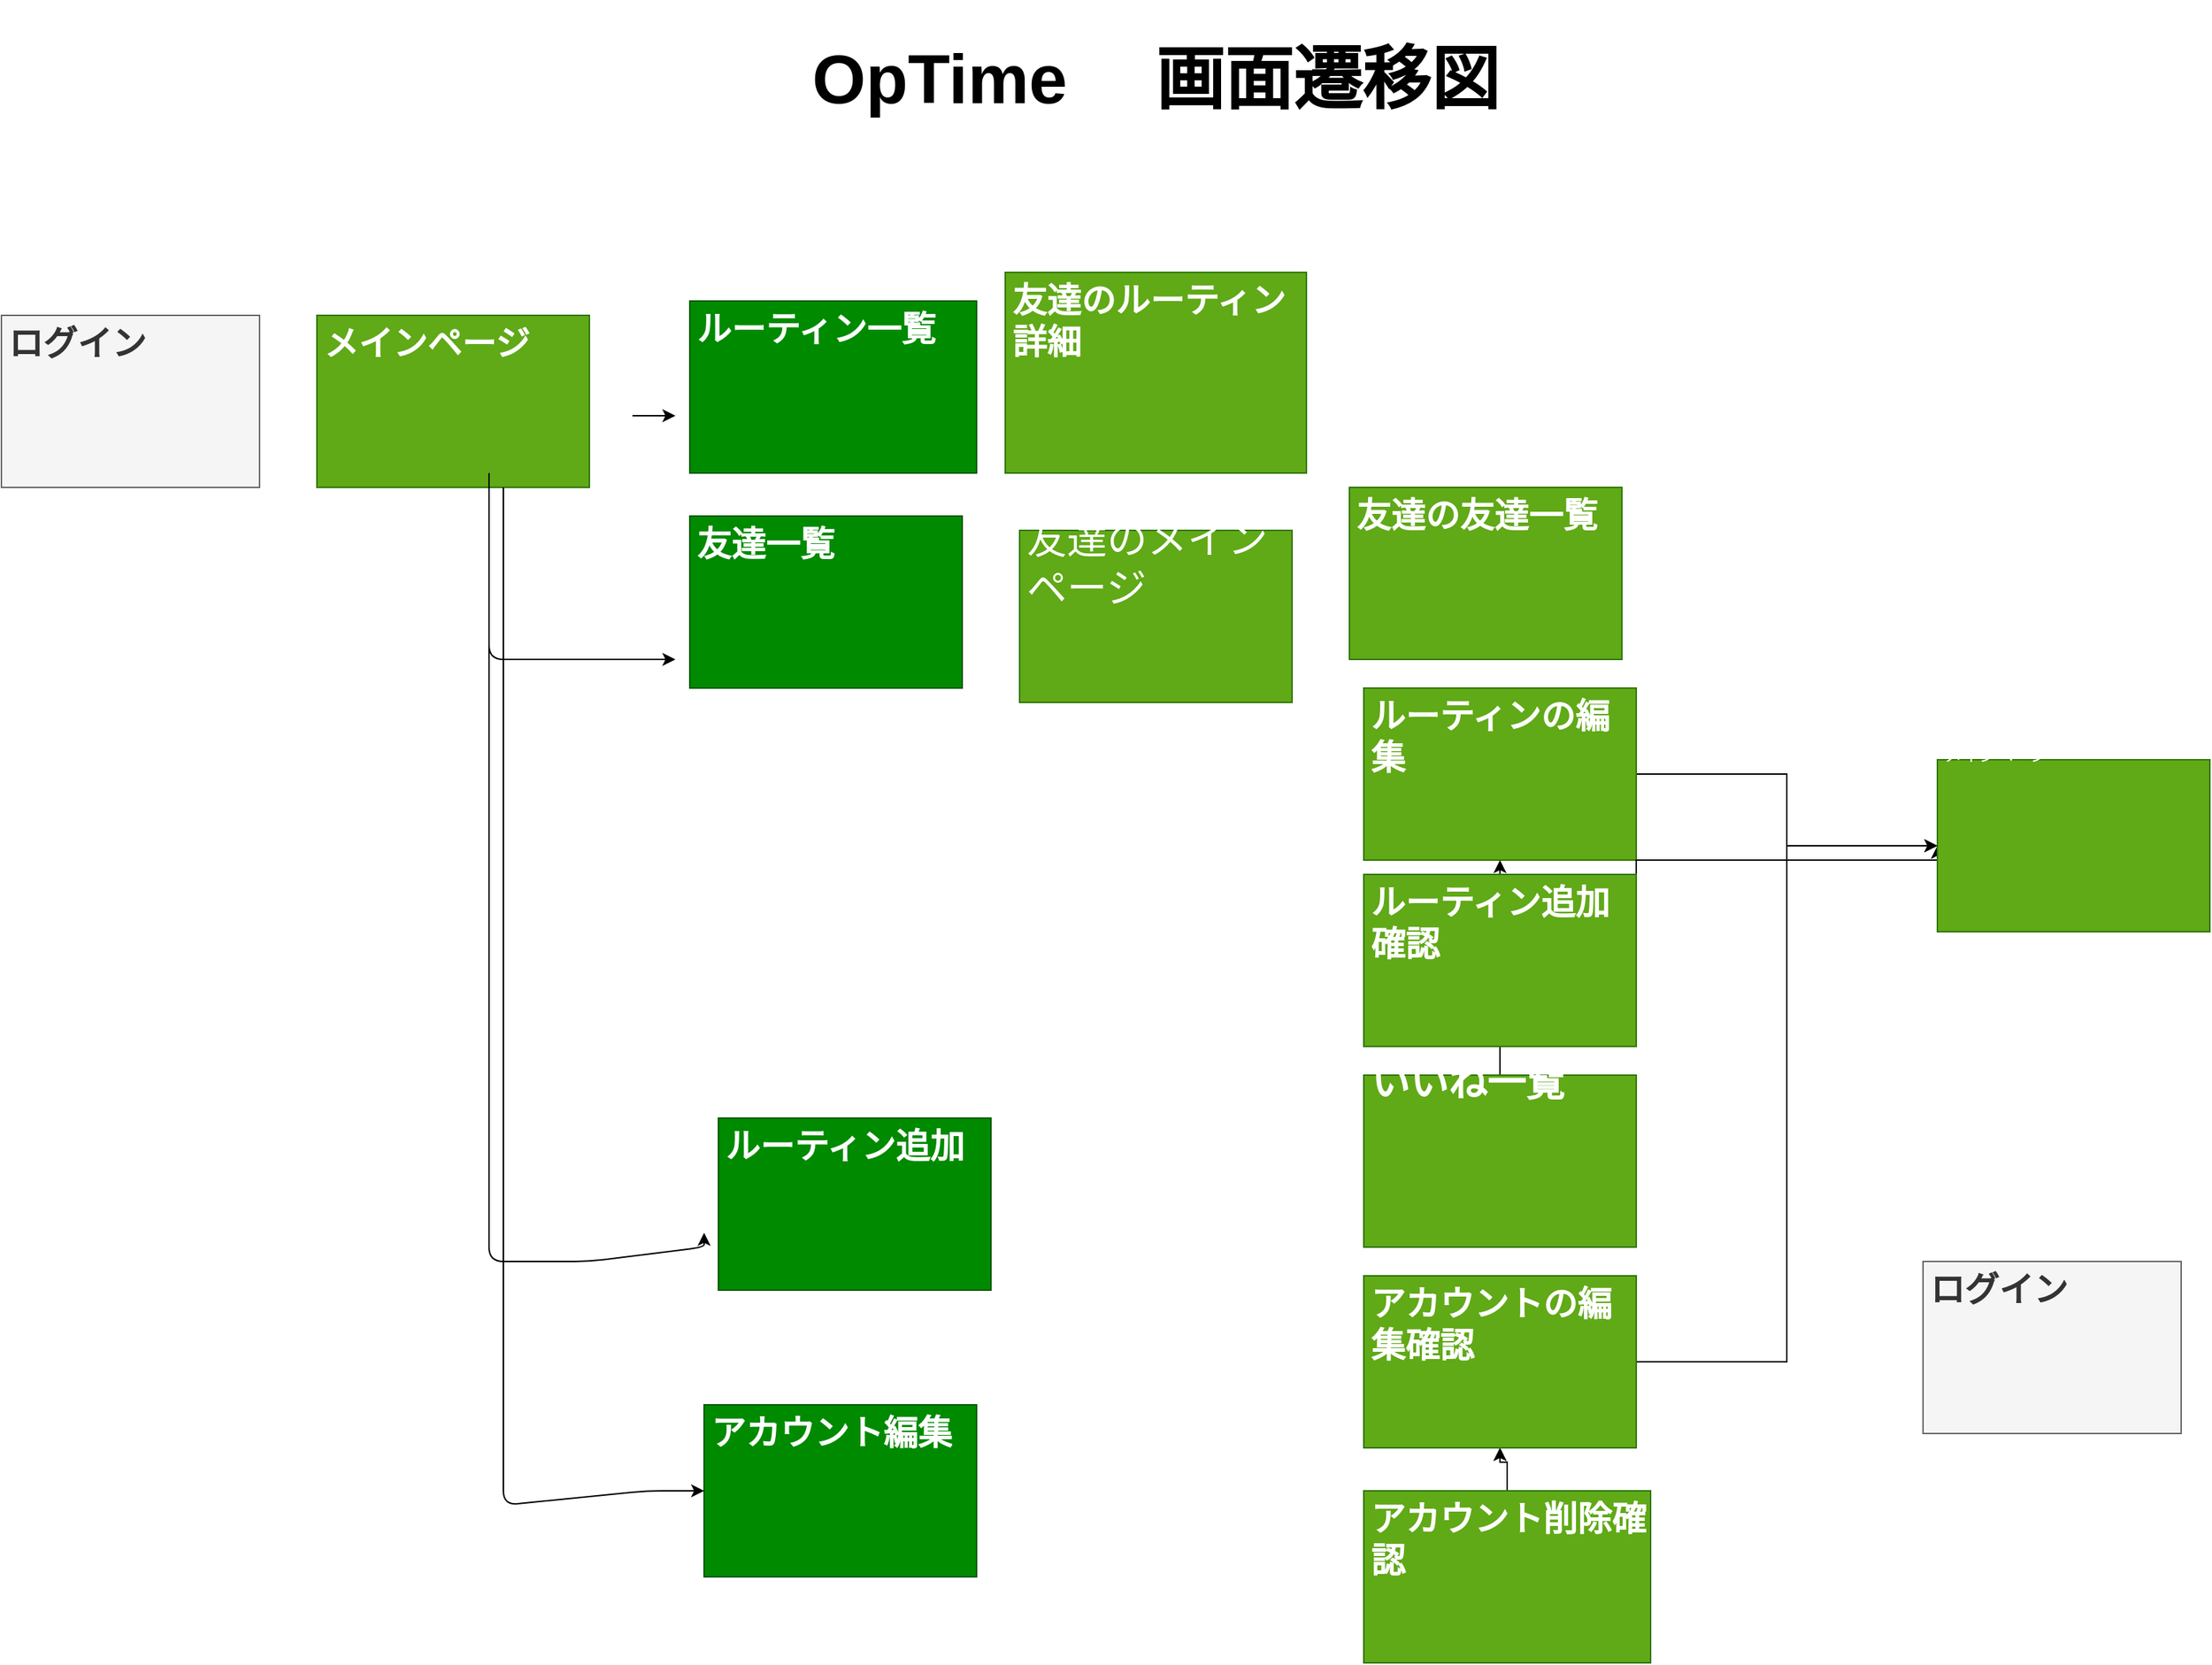 <mxfile>
    <diagram id="IH21VFeNNHpdFwf4QZEB" name="ページ1">
        <mxGraphModel dx="1845" dy="1987" grid="1" gridSize="10" guides="1" tooltips="1" connect="1" arrows="1" fold="1" page="1" pageScale="1" pageWidth="827" pageHeight="1169" math="0" shadow="0">
            <root>
                <mxCell id="0"/>
                <mxCell id="1" parent="0"/>
                <mxCell id="2" value="&lt;h1&gt;ログイン&lt;/h1&gt;" style="text;html=1;spacing=5;spacingTop=-20;whiteSpace=wrap;overflow=hidden;rounded=0;fillColor=#f5f5f5;strokeColor=#666666;fontColor=#333333;" vertex="1" parent="1">
                    <mxGeometry x="40" width="180" height="120" as="geometry"/>
                </mxCell>
                <mxCell id="6" value="" style="edgeStyle=orthogonalEdgeStyle;rounded=0;orthogonalLoop=1;jettySize=auto;html=1;" edge="1" parent="1">
                    <mxGeometry relative="1" as="geometry">
                        <mxPoint x="480" y="70" as="sourcePoint"/>
                        <mxPoint x="510" y="70" as="targetPoint"/>
                    </mxGeometry>
                </mxCell>
                <mxCell id="10" value="&lt;h1&gt;ルーティン追加&lt;/h1&gt;" style="text;html=1;strokeColor=#005700;fillColor=#008a00;spacing=5;spacingTop=-20;whiteSpace=wrap;overflow=hidden;rounded=0;fontColor=#ffffff;" vertex="1" parent="1">
                    <mxGeometry x="540" y="560" width="190" height="120" as="geometry"/>
                </mxCell>
                <mxCell id="11" value="&lt;h1&gt;友達一覧&lt;/h1&gt;" style="text;html=1;strokeColor=#005700;fillColor=#008a00;spacing=5;spacingTop=-20;whiteSpace=wrap;overflow=hidden;rounded=0;fontColor=#ffffff;" vertex="1" parent="1">
                    <mxGeometry x="520" y="140" width="190" height="120" as="geometry"/>
                </mxCell>
                <mxCell id="12" value="&lt;h1&gt;ルーティン一覧&lt;/h1&gt;" style="text;html=1;strokeColor=#005700;fillColor=#008a00;spacing=5;spacingTop=-20;whiteSpace=wrap;overflow=hidden;rounded=0;fontColor=#ffffff;" vertex="1" parent="1">
                    <mxGeometry x="520" y="-10" width="200" height="120" as="geometry"/>
                </mxCell>
                <mxCell id="15" value="" style="endArrow=classic;html=1;exitX=0.5;exitY=1;exitDx=0;exitDy=0;" edge="1" parent="1">
                    <mxGeometry width="50" height="50" relative="1" as="geometry">
                        <mxPoint x="380" y="50" as="sourcePoint"/>
                        <mxPoint x="510" y="240" as="targetPoint"/>
                        <Array as="points">
                            <mxPoint x="380" y="240"/>
                        </Array>
                    </mxGeometry>
                </mxCell>
                <mxCell id="16" value="&lt;h1&gt;アカウント編集&lt;/h1&gt;" style="text;html=1;strokeColor=#005700;fillColor=#008a00;spacing=5;spacingTop=-20;whiteSpace=wrap;overflow=hidden;rounded=0;fontColor=#ffffff;" vertex="1" parent="1">
                    <mxGeometry x="530" y="760" width="190" height="120" as="geometry"/>
                </mxCell>
                <mxCell id="17" value="&lt;h1&gt;友達のルーティン詳細&lt;/h1&gt;" style="text;html=1;strokeColor=#2D7600;fillColor=#60a917;spacing=5;spacingTop=-20;whiteSpace=wrap;overflow=hidden;rounded=0;fontColor=#ffffff;" vertex="1" parent="1">
                    <mxGeometry x="740" y="-30" width="210" height="140" as="geometry"/>
                </mxCell>
                <mxCell id="19" value="&lt;font style=&quot;font-size: 28px&quot;&gt;友達のメインページ&lt;/font&gt;" style="text;html=1;strokeColor=#2D7600;fillColor=#60a917;spacing=5;spacingTop=-20;whiteSpace=wrap;overflow=hidden;rounded=0;fontColor=#ffffff;" vertex="1" parent="1">
                    <mxGeometry x="750" y="150" width="190" height="120" as="geometry"/>
                </mxCell>
                <mxCell id="40" style="edgeStyle=orthogonalEdgeStyle;rounded=0;orthogonalLoop=1;jettySize=auto;html=1;exitX=1;exitY=0.5;exitDx=0;exitDy=0;entryX=0;entryY=0.5;entryDx=0;entryDy=0;" edge="1" parent="1" source="20" target="27">
                    <mxGeometry relative="1" as="geometry"/>
                </mxCell>
                <mxCell id="20" value="&lt;h1&gt;ルーティンの編集&lt;/h1&gt;" style="text;html=1;strokeColor=#2D7600;fillColor=#60a917;spacing=5;spacingTop=-20;whiteSpace=wrap;overflow=hidden;rounded=0;fontColor=#ffffff;" vertex="1" parent="1">
                    <mxGeometry x="990" y="260" width="190" height="120" as="geometry"/>
                </mxCell>
                <mxCell id="29" style="edgeStyle=orthogonalEdgeStyle;rounded=0;orthogonalLoop=1;jettySize=auto;html=1;exitX=0.5;exitY=0;exitDx=0;exitDy=0;" edge="1" parent="1" source="21" target="20">
                    <mxGeometry relative="1" as="geometry"/>
                </mxCell>
                <mxCell id="21" value="&lt;font style=&quot;font-size: 27px&quot;&gt;&lt;b&gt;いいね一覧&lt;/b&gt;&lt;/font&gt;" style="text;html=1;strokeColor=#2D7600;fillColor=#60a917;spacing=5;spacingTop=-20;whiteSpace=wrap;overflow=hidden;rounded=0;fontColor=#ffffff;" vertex="1" parent="1">
                    <mxGeometry x="990" y="530" width="190" height="120" as="geometry"/>
                </mxCell>
                <mxCell id="41" style="edgeStyle=orthogonalEdgeStyle;rounded=0;orthogonalLoop=1;jettySize=auto;html=1;exitX=1;exitY=0.5;exitDx=0;exitDy=0;" edge="1" parent="1" source="23">
                    <mxGeometry relative="1" as="geometry">
                        <mxPoint x="1390" y="370" as="targetPoint"/>
                        <Array as="points">
                            <mxPoint x="1180" y="380"/>
                            <mxPoint x="1390" y="380"/>
                        </Array>
                    </mxGeometry>
                </mxCell>
                <mxCell id="23" value="&lt;h1&gt;ルーティン追加確認&lt;/h1&gt;" style="text;html=1;strokeColor=#2D7600;fillColor=#60a917;spacing=5;spacingTop=-20;whiteSpace=wrap;overflow=hidden;rounded=0;fontColor=#ffffff;" vertex="1" parent="1">
                    <mxGeometry x="990" y="390" width="190" height="120" as="geometry"/>
                </mxCell>
                <mxCell id="32" value="" style="edgeStyle=orthogonalEdgeStyle;rounded=0;orthogonalLoop=1;jettySize=auto;html=1;" edge="1" parent="1" source="25" target="28">
                    <mxGeometry relative="1" as="geometry"/>
                </mxCell>
                <mxCell id="33" value="" style="edgeStyle=orthogonalEdgeStyle;rounded=0;orthogonalLoop=1;jettySize=auto;html=1;" edge="1" parent="1" source="25" target="28">
                    <mxGeometry relative="1" as="geometry"/>
                </mxCell>
                <mxCell id="25" value="&lt;h1&gt;アカウント削除確認&lt;/h1&gt;" style="text;html=1;strokeColor=#2D7600;fillColor=#60a917;spacing=5;spacingTop=-20;whiteSpace=wrap;overflow=hidden;rounded=0;fontColor=#ffffff;" vertex="1" parent="1">
                    <mxGeometry x="990" y="820" width="200" height="120" as="geometry"/>
                </mxCell>
                <mxCell id="27" value="メインページ" style="text;html=1;strokeColor=#2D7600;fillColor=#60a917;spacing=5;spacingTop=-20;whiteSpace=wrap;overflow=hidden;rounded=0;fontColor=#ffffff;" vertex="1" parent="1">
                    <mxGeometry x="1390" y="310" width="190" height="120" as="geometry"/>
                </mxCell>
                <mxCell id="42" style="edgeStyle=orthogonalEdgeStyle;rounded=0;orthogonalLoop=1;jettySize=auto;html=1;exitX=1;exitY=0.5;exitDx=0;exitDy=0;entryX=0;entryY=0.5;entryDx=0;entryDy=0;" edge="1" parent="1" source="28" target="27">
                    <mxGeometry relative="1" as="geometry"/>
                </mxCell>
                <mxCell id="28" value="&lt;h1&gt;アカウントの編集確認&lt;/h1&gt;" style="text;html=1;strokeColor=#2D7600;fillColor=#60a917;spacing=5;spacingTop=-20;whiteSpace=wrap;overflow=hidden;rounded=0;fontColor=#ffffff;" vertex="1" parent="1">
                    <mxGeometry x="990" y="670" width="190" height="120" as="geometry"/>
                </mxCell>
                <mxCell id="30" value="&lt;h1&gt;メインページ&lt;/h1&gt;" style="text;html=1;strokeColor=#2D7600;fillColor=#60a917;spacing=5;spacingTop=-20;whiteSpace=wrap;overflow=hidden;rounded=0;fontColor=#ffffff;" vertex="1" parent="1">
                    <mxGeometry x="260" width="190" height="120" as="geometry"/>
                </mxCell>
                <mxCell id="31" value="&lt;h1&gt;ログイン&lt;/h1&gt;" style="text;html=1;spacing=5;spacingTop=-20;whiteSpace=wrap;overflow=hidden;rounded=0;fillColor=#f5f5f5;strokeColor=#666666;fontColor=#333333;" vertex="1" parent="1">
                    <mxGeometry x="1380" y="660" width="180" height="120" as="geometry"/>
                </mxCell>
                <mxCell id="34" value="&lt;h1&gt;友達の友達一覧&lt;/h1&gt;" style="text;html=1;strokeColor=#2D7600;fillColor=#60a917;spacing=5;spacingTop=-20;whiteSpace=wrap;overflow=hidden;rounded=0;fontColor=#ffffff;" vertex="1" parent="1">
                    <mxGeometry x="980" y="120" width="190" height="120" as="geometry"/>
                </mxCell>
                <mxCell id="35" value="&lt;font style=&quot;font-size: 48px&quot;&gt;&lt;b&gt;OpTime 　画面遷移図&lt;/b&gt;&lt;/font&gt;" style="text;html=1;strokeColor=none;fillColor=none;align=center;verticalAlign=middle;whiteSpace=wrap;rounded=0;" vertex="1" parent="1">
                    <mxGeometry x="540" y="-220" width="610" height="110" as="geometry"/>
                </mxCell>
                <mxCell id="36" value="" style="endArrow=classic;html=1;exitX=0.5;exitY=1;exitDx=0;exitDy=0;" edge="1" parent="1">
                    <mxGeometry width="50" height="50" relative="1" as="geometry">
                        <mxPoint x="380" y="110" as="sourcePoint"/>
                        <mxPoint x="530" y="640" as="targetPoint"/>
                        <Array as="points">
                            <mxPoint x="380" y="300"/>
                            <mxPoint x="380" y="660"/>
                            <mxPoint x="450" y="660"/>
                            <mxPoint x="530" y="650"/>
                        </Array>
                    </mxGeometry>
                </mxCell>
                <mxCell id="37" value="" style="endArrow=classic;html=1;exitX=0.5;exitY=1;exitDx=0;exitDy=0;entryX=0;entryY=0.5;entryDx=0;entryDy=0;" edge="1" parent="1" target="16">
                    <mxGeometry width="50" height="50" relative="1" as="geometry">
                        <mxPoint x="390" y="120" as="sourcePoint"/>
                        <mxPoint x="540" y="650.0" as="targetPoint"/>
                        <Array as="points">
                            <mxPoint x="390" y="310"/>
                            <mxPoint x="390" y="830"/>
                            <mxPoint x="490" y="820"/>
                        </Array>
                    </mxGeometry>
                </mxCell>
            </root>
        </mxGraphModel>
    </diagram>
</mxfile>
